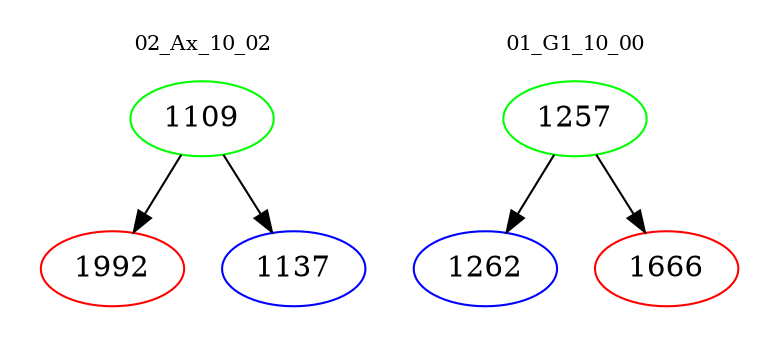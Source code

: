 digraph{
subgraph cluster_0 {
color = white
label = "02_Ax_10_02";
fontsize=10;
T0_1109 [label="1109", color="green"]
T0_1109 -> T0_1992 [color="black"]
T0_1992 [label="1992", color="red"]
T0_1109 -> T0_1137 [color="black"]
T0_1137 [label="1137", color="blue"]
}
subgraph cluster_1 {
color = white
label = "01_G1_10_00";
fontsize=10;
T1_1257 [label="1257", color="green"]
T1_1257 -> T1_1262 [color="black"]
T1_1262 [label="1262", color="blue"]
T1_1257 -> T1_1666 [color="black"]
T1_1666 [label="1666", color="red"]
}
}
